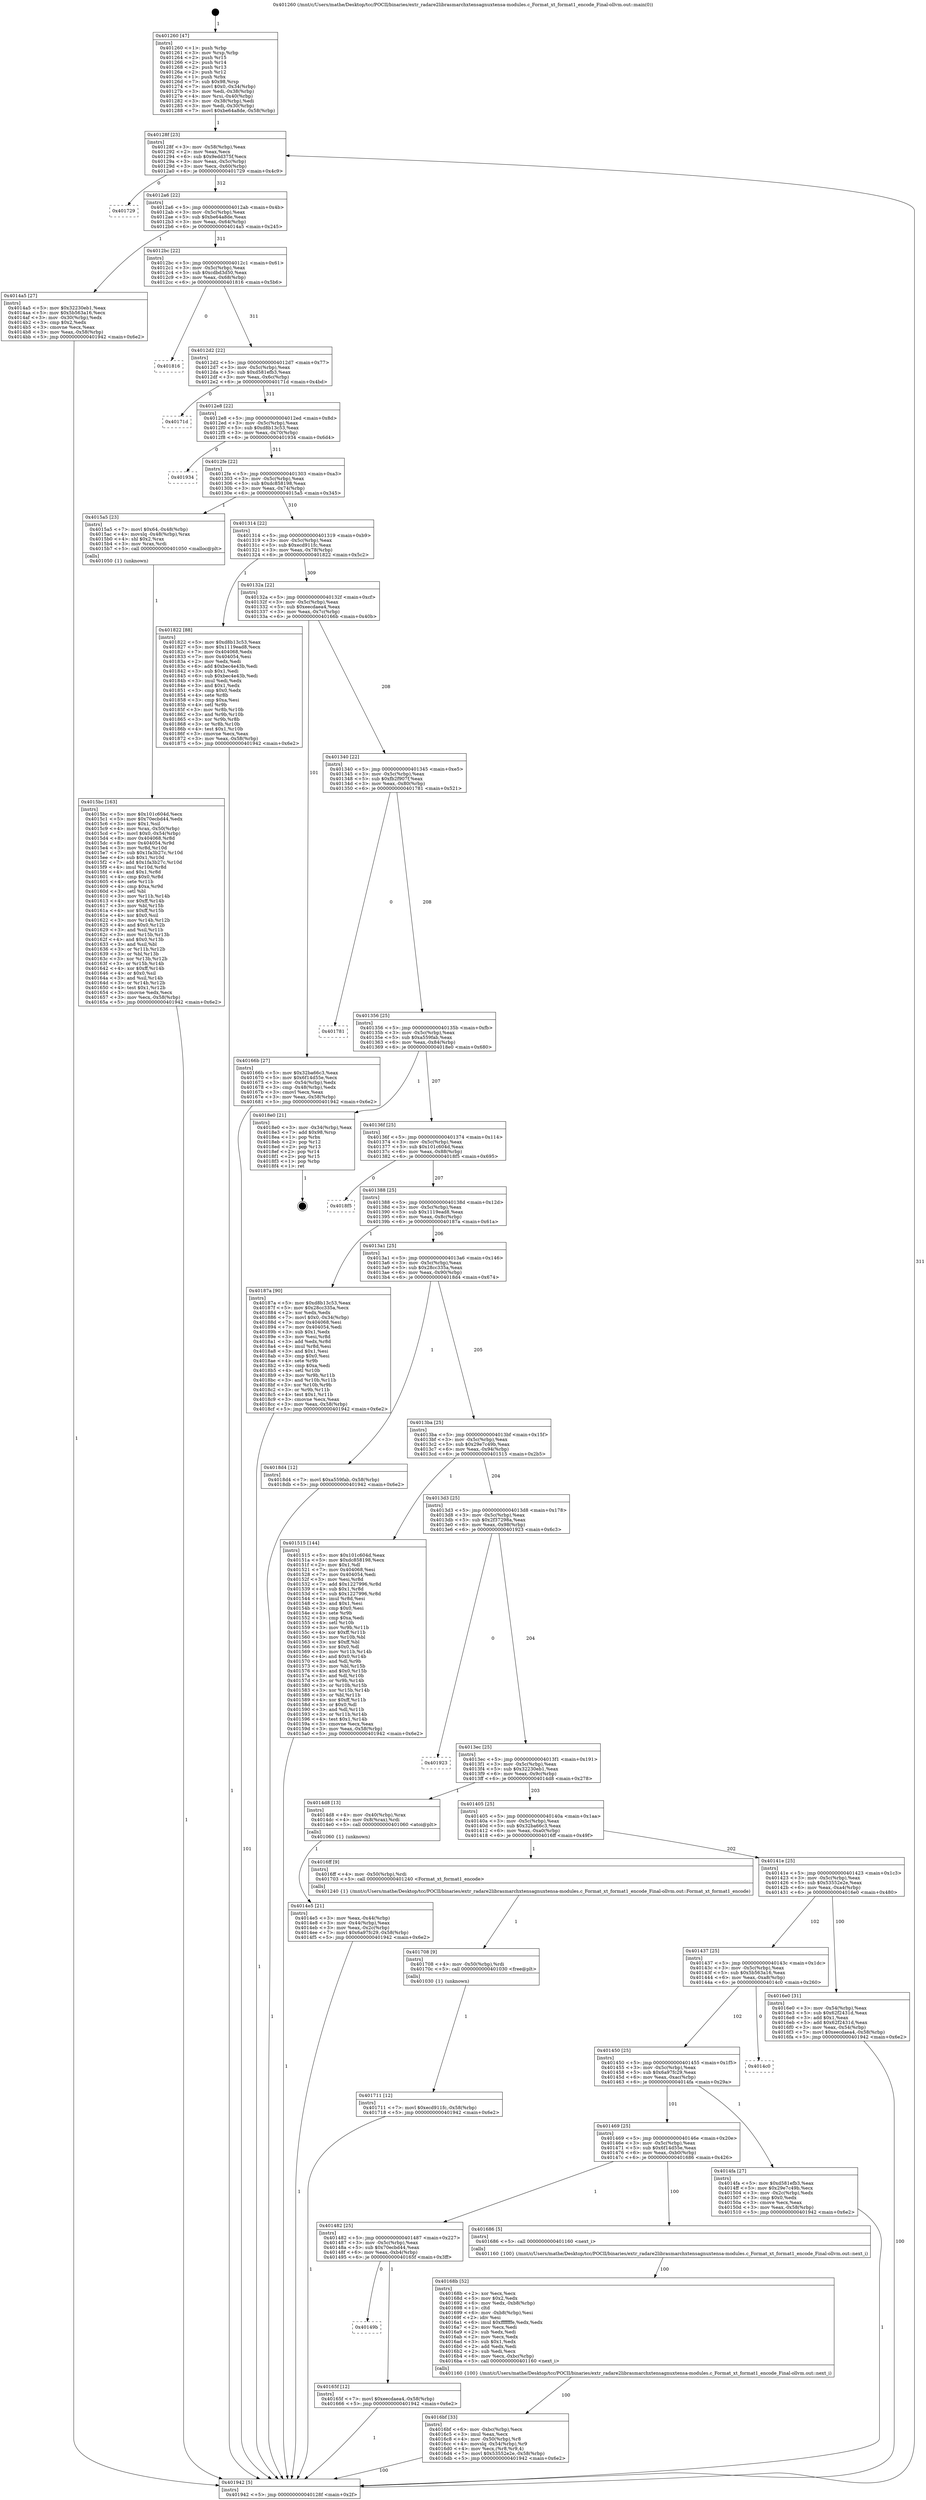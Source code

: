 digraph "0x401260" {
  label = "0x401260 (/mnt/c/Users/mathe/Desktop/tcc/POCII/binaries/extr_radare2librasmarchxtensagnuxtensa-modules.c_Format_xt_format1_encode_Final-ollvm.out::main(0))"
  labelloc = "t"
  node[shape=record]

  Entry [label="",width=0.3,height=0.3,shape=circle,fillcolor=black,style=filled]
  "0x40128f" [label="{
     0x40128f [23]\l
     | [instrs]\l
     &nbsp;&nbsp;0x40128f \<+3\>: mov -0x58(%rbp),%eax\l
     &nbsp;&nbsp;0x401292 \<+2\>: mov %eax,%ecx\l
     &nbsp;&nbsp;0x401294 \<+6\>: sub $0x9edd375f,%ecx\l
     &nbsp;&nbsp;0x40129a \<+3\>: mov %eax,-0x5c(%rbp)\l
     &nbsp;&nbsp;0x40129d \<+3\>: mov %ecx,-0x60(%rbp)\l
     &nbsp;&nbsp;0x4012a0 \<+6\>: je 0000000000401729 \<main+0x4c9\>\l
  }"]
  "0x401729" [label="{
     0x401729\l
  }", style=dashed]
  "0x4012a6" [label="{
     0x4012a6 [22]\l
     | [instrs]\l
     &nbsp;&nbsp;0x4012a6 \<+5\>: jmp 00000000004012ab \<main+0x4b\>\l
     &nbsp;&nbsp;0x4012ab \<+3\>: mov -0x5c(%rbp),%eax\l
     &nbsp;&nbsp;0x4012ae \<+5\>: sub $0xbe64a8de,%eax\l
     &nbsp;&nbsp;0x4012b3 \<+3\>: mov %eax,-0x64(%rbp)\l
     &nbsp;&nbsp;0x4012b6 \<+6\>: je 00000000004014a5 \<main+0x245\>\l
  }"]
  Exit [label="",width=0.3,height=0.3,shape=circle,fillcolor=black,style=filled,peripheries=2]
  "0x4014a5" [label="{
     0x4014a5 [27]\l
     | [instrs]\l
     &nbsp;&nbsp;0x4014a5 \<+5\>: mov $0x32230eb1,%eax\l
     &nbsp;&nbsp;0x4014aa \<+5\>: mov $0x5b563a16,%ecx\l
     &nbsp;&nbsp;0x4014af \<+3\>: mov -0x30(%rbp),%edx\l
     &nbsp;&nbsp;0x4014b2 \<+3\>: cmp $0x2,%edx\l
     &nbsp;&nbsp;0x4014b5 \<+3\>: cmovne %ecx,%eax\l
     &nbsp;&nbsp;0x4014b8 \<+3\>: mov %eax,-0x58(%rbp)\l
     &nbsp;&nbsp;0x4014bb \<+5\>: jmp 0000000000401942 \<main+0x6e2\>\l
  }"]
  "0x4012bc" [label="{
     0x4012bc [22]\l
     | [instrs]\l
     &nbsp;&nbsp;0x4012bc \<+5\>: jmp 00000000004012c1 \<main+0x61\>\l
     &nbsp;&nbsp;0x4012c1 \<+3\>: mov -0x5c(%rbp),%eax\l
     &nbsp;&nbsp;0x4012c4 \<+5\>: sub $0xcdbd3d50,%eax\l
     &nbsp;&nbsp;0x4012c9 \<+3\>: mov %eax,-0x68(%rbp)\l
     &nbsp;&nbsp;0x4012cc \<+6\>: je 0000000000401816 \<main+0x5b6\>\l
  }"]
  "0x401942" [label="{
     0x401942 [5]\l
     | [instrs]\l
     &nbsp;&nbsp;0x401942 \<+5\>: jmp 000000000040128f \<main+0x2f\>\l
  }"]
  "0x401260" [label="{
     0x401260 [47]\l
     | [instrs]\l
     &nbsp;&nbsp;0x401260 \<+1\>: push %rbp\l
     &nbsp;&nbsp;0x401261 \<+3\>: mov %rsp,%rbp\l
     &nbsp;&nbsp;0x401264 \<+2\>: push %r15\l
     &nbsp;&nbsp;0x401266 \<+2\>: push %r14\l
     &nbsp;&nbsp;0x401268 \<+2\>: push %r13\l
     &nbsp;&nbsp;0x40126a \<+2\>: push %r12\l
     &nbsp;&nbsp;0x40126c \<+1\>: push %rbx\l
     &nbsp;&nbsp;0x40126d \<+7\>: sub $0x98,%rsp\l
     &nbsp;&nbsp;0x401274 \<+7\>: movl $0x0,-0x34(%rbp)\l
     &nbsp;&nbsp;0x40127b \<+3\>: mov %edi,-0x38(%rbp)\l
     &nbsp;&nbsp;0x40127e \<+4\>: mov %rsi,-0x40(%rbp)\l
     &nbsp;&nbsp;0x401282 \<+3\>: mov -0x38(%rbp),%edi\l
     &nbsp;&nbsp;0x401285 \<+3\>: mov %edi,-0x30(%rbp)\l
     &nbsp;&nbsp;0x401288 \<+7\>: movl $0xbe64a8de,-0x58(%rbp)\l
  }"]
  "0x401711" [label="{
     0x401711 [12]\l
     | [instrs]\l
     &nbsp;&nbsp;0x401711 \<+7\>: movl $0xecd911fc,-0x58(%rbp)\l
     &nbsp;&nbsp;0x401718 \<+5\>: jmp 0000000000401942 \<main+0x6e2\>\l
  }"]
  "0x401816" [label="{
     0x401816\l
  }", style=dashed]
  "0x4012d2" [label="{
     0x4012d2 [22]\l
     | [instrs]\l
     &nbsp;&nbsp;0x4012d2 \<+5\>: jmp 00000000004012d7 \<main+0x77\>\l
     &nbsp;&nbsp;0x4012d7 \<+3\>: mov -0x5c(%rbp),%eax\l
     &nbsp;&nbsp;0x4012da \<+5\>: sub $0xd581efb3,%eax\l
     &nbsp;&nbsp;0x4012df \<+3\>: mov %eax,-0x6c(%rbp)\l
     &nbsp;&nbsp;0x4012e2 \<+6\>: je 000000000040171d \<main+0x4bd\>\l
  }"]
  "0x401708" [label="{
     0x401708 [9]\l
     | [instrs]\l
     &nbsp;&nbsp;0x401708 \<+4\>: mov -0x50(%rbp),%rdi\l
     &nbsp;&nbsp;0x40170c \<+5\>: call 0000000000401030 \<free@plt\>\l
     | [calls]\l
     &nbsp;&nbsp;0x401030 \{1\} (unknown)\l
  }"]
  "0x40171d" [label="{
     0x40171d\l
  }", style=dashed]
  "0x4012e8" [label="{
     0x4012e8 [22]\l
     | [instrs]\l
     &nbsp;&nbsp;0x4012e8 \<+5\>: jmp 00000000004012ed \<main+0x8d\>\l
     &nbsp;&nbsp;0x4012ed \<+3\>: mov -0x5c(%rbp),%eax\l
     &nbsp;&nbsp;0x4012f0 \<+5\>: sub $0xd8b13c53,%eax\l
     &nbsp;&nbsp;0x4012f5 \<+3\>: mov %eax,-0x70(%rbp)\l
     &nbsp;&nbsp;0x4012f8 \<+6\>: je 0000000000401934 \<main+0x6d4\>\l
  }"]
  "0x4016bf" [label="{
     0x4016bf [33]\l
     | [instrs]\l
     &nbsp;&nbsp;0x4016bf \<+6\>: mov -0xbc(%rbp),%ecx\l
     &nbsp;&nbsp;0x4016c5 \<+3\>: imul %eax,%ecx\l
     &nbsp;&nbsp;0x4016c8 \<+4\>: mov -0x50(%rbp),%r8\l
     &nbsp;&nbsp;0x4016cc \<+4\>: movslq -0x54(%rbp),%r9\l
     &nbsp;&nbsp;0x4016d0 \<+4\>: mov %ecx,(%r8,%r9,4)\l
     &nbsp;&nbsp;0x4016d4 \<+7\>: movl $0x53552e2e,-0x58(%rbp)\l
     &nbsp;&nbsp;0x4016db \<+5\>: jmp 0000000000401942 \<main+0x6e2\>\l
  }"]
  "0x401934" [label="{
     0x401934\l
  }", style=dashed]
  "0x4012fe" [label="{
     0x4012fe [22]\l
     | [instrs]\l
     &nbsp;&nbsp;0x4012fe \<+5\>: jmp 0000000000401303 \<main+0xa3\>\l
     &nbsp;&nbsp;0x401303 \<+3\>: mov -0x5c(%rbp),%eax\l
     &nbsp;&nbsp;0x401306 \<+5\>: sub $0xdc858198,%eax\l
     &nbsp;&nbsp;0x40130b \<+3\>: mov %eax,-0x74(%rbp)\l
     &nbsp;&nbsp;0x40130e \<+6\>: je 00000000004015a5 \<main+0x345\>\l
  }"]
  "0x40168b" [label="{
     0x40168b [52]\l
     | [instrs]\l
     &nbsp;&nbsp;0x40168b \<+2\>: xor %ecx,%ecx\l
     &nbsp;&nbsp;0x40168d \<+5\>: mov $0x2,%edx\l
     &nbsp;&nbsp;0x401692 \<+6\>: mov %edx,-0xb8(%rbp)\l
     &nbsp;&nbsp;0x401698 \<+1\>: cltd\l
     &nbsp;&nbsp;0x401699 \<+6\>: mov -0xb8(%rbp),%esi\l
     &nbsp;&nbsp;0x40169f \<+2\>: idiv %esi\l
     &nbsp;&nbsp;0x4016a1 \<+6\>: imul $0xfffffffe,%edx,%edx\l
     &nbsp;&nbsp;0x4016a7 \<+2\>: mov %ecx,%edi\l
     &nbsp;&nbsp;0x4016a9 \<+2\>: sub %edx,%edi\l
     &nbsp;&nbsp;0x4016ab \<+2\>: mov %ecx,%edx\l
     &nbsp;&nbsp;0x4016ad \<+3\>: sub $0x1,%edx\l
     &nbsp;&nbsp;0x4016b0 \<+2\>: add %edx,%edi\l
     &nbsp;&nbsp;0x4016b2 \<+2\>: sub %edi,%ecx\l
     &nbsp;&nbsp;0x4016b4 \<+6\>: mov %ecx,-0xbc(%rbp)\l
     &nbsp;&nbsp;0x4016ba \<+5\>: call 0000000000401160 \<next_i\>\l
     | [calls]\l
     &nbsp;&nbsp;0x401160 \{100\} (/mnt/c/Users/mathe/Desktop/tcc/POCII/binaries/extr_radare2librasmarchxtensagnuxtensa-modules.c_Format_xt_format1_encode_Final-ollvm.out::next_i)\l
  }"]
  "0x4015a5" [label="{
     0x4015a5 [23]\l
     | [instrs]\l
     &nbsp;&nbsp;0x4015a5 \<+7\>: movl $0x64,-0x48(%rbp)\l
     &nbsp;&nbsp;0x4015ac \<+4\>: movslq -0x48(%rbp),%rax\l
     &nbsp;&nbsp;0x4015b0 \<+4\>: shl $0x2,%rax\l
     &nbsp;&nbsp;0x4015b4 \<+3\>: mov %rax,%rdi\l
     &nbsp;&nbsp;0x4015b7 \<+5\>: call 0000000000401050 \<malloc@plt\>\l
     | [calls]\l
     &nbsp;&nbsp;0x401050 \{1\} (unknown)\l
  }"]
  "0x401314" [label="{
     0x401314 [22]\l
     | [instrs]\l
     &nbsp;&nbsp;0x401314 \<+5\>: jmp 0000000000401319 \<main+0xb9\>\l
     &nbsp;&nbsp;0x401319 \<+3\>: mov -0x5c(%rbp),%eax\l
     &nbsp;&nbsp;0x40131c \<+5\>: sub $0xecd911fc,%eax\l
     &nbsp;&nbsp;0x401321 \<+3\>: mov %eax,-0x78(%rbp)\l
     &nbsp;&nbsp;0x401324 \<+6\>: je 0000000000401822 \<main+0x5c2\>\l
  }"]
  "0x40149b" [label="{
     0x40149b\l
  }", style=dashed]
  "0x401822" [label="{
     0x401822 [88]\l
     | [instrs]\l
     &nbsp;&nbsp;0x401822 \<+5\>: mov $0xd8b13c53,%eax\l
     &nbsp;&nbsp;0x401827 \<+5\>: mov $0x1119ead8,%ecx\l
     &nbsp;&nbsp;0x40182c \<+7\>: mov 0x404068,%edx\l
     &nbsp;&nbsp;0x401833 \<+7\>: mov 0x404054,%esi\l
     &nbsp;&nbsp;0x40183a \<+2\>: mov %edx,%edi\l
     &nbsp;&nbsp;0x40183c \<+6\>: add $0xbec4e43b,%edi\l
     &nbsp;&nbsp;0x401842 \<+3\>: sub $0x1,%edi\l
     &nbsp;&nbsp;0x401845 \<+6\>: sub $0xbec4e43b,%edi\l
     &nbsp;&nbsp;0x40184b \<+3\>: imul %edi,%edx\l
     &nbsp;&nbsp;0x40184e \<+3\>: and $0x1,%edx\l
     &nbsp;&nbsp;0x401851 \<+3\>: cmp $0x0,%edx\l
     &nbsp;&nbsp;0x401854 \<+4\>: sete %r8b\l
     &nbsp;&nbsp;0x401858 \<+3\>: cmp $0xa,%esi\l
     &nbsp;&nbsp;0x40185b \<+4\>: setl %r9b\l
     &nbsp;&nbsp;0x40185f \<+3\>: mov %r8b,%r10b\l
     &nbsp;&nbsp;0x401862 \<+3\>: and %r9b,%r10b\l
     &nbsp;&nbsp;0x401865 \<+3\>: xor %r9b,%r8b\l
     &nbsp;&nbsp;0x401868 \<+3\>: or %r8b,%r10b\l
     &nbsp;&nbsp;0x40186b \<+4\>: test $0x1,%r10b\l
     &nbsp;&nbsp;0x40186f \<+3\>: cmovne %ecx,%eax\l
     &nbsp;&nbsp;0x401872 \<+3\>: mov %eax,-0x58(%rbp)\l
     &nbsp;&nbsp;0x401875 \<+5\>: jmp 0000000000401942 \<main+0x6e2\>\l
  }"]
  "0x40132a" [label="{
     0x40132a [22]\l
     | [instrs]\l
     &nbsp;&nbsp;0x40132a \<+5\>: jmp 000000000040132f \<main+0xcf\>\l
     &nbsp;&nbsp;0x40132f \<+3\>: mov -0x5c(%rbp),%eax\l
     &nbsp;&nbsp;0x401332 \<+5\>: sub $0xeecdaea4,%eax\l
     &nbsp;&nbsp;0x401337 \<+3\>: mov %eax,-0x7c(%rbp)\l
     &nbsp;&nbsp;0x40133a \<+6\>: je 000000000040166b \<main+0x40b\>\l
  }"]
  "0x40165f" [label="{
     0x40165f [12]\l
     | [instrs]\l
     &nbsp;&nbsp;0x40165f \<+7\>: movl $0xeecdaea4,-0x58(%rbp)\l
     &nbsp;&nbsp;0x401666 \<+5\>: jmp 0000000000401942 \<main+0x6e2\>\l
  }"]
  "0x40166b" [label="{
     0x40166b [27]\l
     | [instrs]\l
     &nbsp;&nbsp;0x40166b \<+5\>: mov $0x32ba66c3,%eax\l
     &nbsp;&nbsp;0x401670 \<+5\>: mov $0x6f14d55e,%ecx\l
     &nbsp;&nbsp;0x401675 \<+3\>: mov -0x54(%rbp),%edx\l
     &nbsp;&nbsp;0x401678 \<+3\>: cmp -0x48(%rbp),%edx\l
     &nbsp;&nbsp;0x40167b \<+3\>: cmovl %ecx,%eax\l
     &nbsp;&nbsp;0x40167e \<+3\>: mov %eax,-0x58(%rbp)\l
     &nbsp;&nbsp;0x401681 \<+5\>: jmp 0000000000401942 \<main+0x6e2\>\l
  }"]
  "0x401340" [label="{
     0x401340 [22]\l
     | [instrs]\l
     &nbsp;&nbsp;0x401340 \<+5\>: jmp 0000000000401345 \<main+0xe5\>\l
     &nbsp;&nbsp;0x401345 \<+3\>: mov -0x5c(%rbp),%eax\l
     &nbsp;&nbsp;0x401348 \<+5\>: sub $0xfb2f907f,%eax\l
     &nbsp;&nbsp;0x40134d \<+3\>: mov %eax,-0x80(%rbp)\l
     &nbsp;&nbsp;0x401350 \<+6\>: je 0000000000401781 \<main+0x521\>\l
  }"]
  "0x401482" [label="{
     0x401482 [25]\l
     | [instrs]\l
     &nbsp;&nbsp;0x401482 \<+5\>: jmp 0000000000401487 \<main+0x227\>\l
     &nbsp;&nbsp;0x401487 \<+3\>: mov -0x5c(%rbp),%eax\l
     &nbsp;&nbsp;0x40148a \<+5\>: sub $0x70ecbd44,%eax\l
     &nbsp;&nbsp;0x40148f \<+6\>: mov %eax,-0xb4(%rbp)\l
     &nbsp;&nbsp;0x401495 \<+6\>: je 000000000040165f \<main+0x3ff\>\l
  }"]
  "0x401781" [label="{
     0x401781\l
  }", style=dashed]
  "0x401356" [label="{
     0x401356 [25]\l
     | [instrs]\l
     &nbsp;&nbsp;0x401356 \<+5\>: jmp 000000000040135b \<main+0xfb\>\l
     &nbsp;&nbsp;0x40135b \<+3\>: mov -0x5c(%rbp),%eax\l
     &nbsp;&nbsp;0x40135e \<+5\>: sub $0xa559fab,%eax\l
     &nbsp;&nbsp;0x401363 \<+6\>: mov %eax,-0x84(%rbp)\l
     &nbsp;&nbsp;0x401369 \<+6\>: je 00000000004018e0 \<main+0x680\>\l
  }"]
  "0x401686" [label="{
     0x401686 [5]\l
     | [instrs]\l
     &nbsp;&nbsp;0x401686 \<+5\>: call 0000000000401160 \<next_i\>\l
     | [calls]\l
     &nbsp;&nbsp;0x401160 \{100\} (/mnt/c/Users/mathe/Desktop/tcc/POCII/binaries/extr_radare2librasmarchxtensagnuxtensa-modules.c_Format_xt_format1_encode_Final-ollvm.out::next_i)\l
  }"]
  "0x4018e0" [label="{
     0x4018e0 [21]\l
     | [instrs]\l
     &nbsp;&nbsp;0x4018e0 \<+3\>: mov -0x34(%rbp),%eax\l
     &nbsp;&nbsp;0x4018e3 \<+7\>: add $0x98,%rsp\l
     &nbsp;&nbsp;0x4018ea \<+1\>: pop %rbx\l
     &nbsp;&nbsp;0x4018eb \<+2\>: pop %r12\l
     &nbsp;&nbsp;0x4018ed \<+2\>: pop %r13\l
     &nbsp;&nbsp;0x4018ef \<+2\>: pop %r14\l
     &nbsp;&nbsp;0x4018f1 \<+2\>: pop %r15\l
     &nbsp;&nbsp;0x4018f3 \<+1\>: pop %rbp\l
     &nbsp;&nbsp;0x4018f4 \<+1\>: ret\l
  }"]
  "0x40136f" [label="{
     0x40136f [25]\l
     | [instrs]\l
     &nbsp;&nbsp;0x40136f \<+5\>: jmp 0000000000401374 \<main+0x114\>\l
     &nbsp;&nbsp;0x401374 \<+3\>: mov -0x5c(%rbp),%eax\l
     &nbsp;&nbsp;0x401377 \<+5\>: sub $0x101c604d,%eax\l
     &nbsp;&nbsp;0x40137c \<+6\>: mov %eax,-0x88(%rbp)\l
     &nbsp;&nbsp;0x401382 \<+6\>: je 00000000004018f5 \<main+0x695\>\l
  }"]
  "0x4015bc" [label="{
     0x4015bc [163]\l
     | [instrs]\l
     &nbsp;&nbsp;0x4015bc \<+5\>: mov $0x101c604d,%ecx\l
     &nbsp;&nbsp;0x4015c1 \<+5\>: mov $0x70ecbd44,%edx\l
     &nbsp;&nbsp;0x4015c6 \<+3\>: mov $0x1,%sil\l
     &nbsp;&nbsp;0x4015c9 \<+4\>: mov %rax,-0x50(%rbp)\l
     &nbsp;&nbsp;0x4015cd \<+7\>: movl $0x0,-0x54(%rbp)\l
     &nbsp;&nbsp;0x4015d4 \<+8\>: mov 0x404068,%r8d\l
     &nbsp;&nbsp;0x4015dc \<+8\>: mov 0x404054,%r9d\l
     &nbsp;&nbsp;0x4015e4 \<+3\>: mov %r8d,%r10d\l
     &nbsp;&nbsp;0x4015e7 \<+7\>: sub $0x1fa3b27c,%r10d\l
     &nbsp;&nbsp;0x4015ee \<+4\>: sub $0x1,%r10d\l
     &nbsp;&nbsp;0x4015f2 \<+7\>: add $0x1fa3b27c,%r10d\l
     &nbsp;&nbsp;0x4015f9 \<+4\>: imul %r10d,%r8d\l
     &nbsp;&nbsp;0x4015fd \<+4\>: and $0x1,%r8d\l
     &nbsp;&nbsp;0x401601 \<+4\>: cmp $0x0,%r8d\l
     &nbsp;&nbsp;0x401605 \<+4\>: sete %r11b\l
     &nbsp;&nbsp;0x401609 \<+4\>: cmp $0xa,%r9d\l
     &nbsp;&nbsp;0x40160d \<+3\>: setl %bl\l
     &nbsp;&nbsp;0x401610 \<+3\>: mov %r11b,%r14b\l
     &nbsp;&nbsp;0x401613 \<+4\>: xor $0xff,%r14b\l
     &nbsp;&nbsp;0x401617 \<+3\>: mov %bl,%r15b\l
     &nbsp;&nbsp;0x40161a \<+4\>: xor $0xff,%r15b\l
     &nbsp;&nbsp;0x40161e \<+4\>: xor $0x0,%sil\l
     &nbsp;&nbsp;0x401622 \<+3\>: mov %r14b,%r12b\l
     &nbsp;&nbsp;0x401625 \<+4\>: and $0x0,%r12b\l
     &nbsp;&nbsp;0x401629 \<+3\>: and %sil,%r11b\l
     &nbsp;&nbsp;0x40162c \<+3\>: mov %r15b,%r13b\l
     &nbsp;&nbsp;0x40162f \<+4\>: and $0x0,%r13b\l
     &nbsp;&nbsp;0x401633 \<+3\>: and %sil,%bl\l
     &nbsp;&nbsp;0x401636 \<+3\>: or %r11b,%r12b\l
     &nbsp;&nbsp;0x401639 \<+3\>: or %bl,%r13b\l
     &nbsp;&nbsp;0x40163c \<+3\>: xor %r13b,%r12b\l
     &nbsp;&nbsp;0x40163f \<+3\>: or %r15b,%r14b\l
     &nbsp;&nbsp;0x401642 \<+4\>: xor $0xff,%r14b\l
     &nbsp;&nbsp;0x401646 \<+4\>: or $0x0,%sil\l
     &nbsp;&nbsp;0x40164a \<+3\>: and %sil,%r14b\l
     &nbsp;&nbsp;0x40164d \<+3\>: or %r14b,%r12b\l
     &nbsp;&nbsp;0x401650 \<+4\>: test $0x1,%r12b\l
     &nbsp;&nbsp;0x401654 \<+3\>: cmovne %edx,%ecx\l
     &nbsp;&nbsp;0x401657 \<+3\>: mov %ecx,-0x58(%rbp)\l
     &nbsp;&nbsp;0x40165a \<+5\>: jmp 0000000000401942 \<main+0x6e2\>\l
  }"]
  "0x4018f5" [label="{
     0x4018f5\l
  }", style=dashed]
  "0x401388" [label="{
     0x401388 [25]\l
     | [instrs]\l
     &nbsp;&nbsp;0x401388 \<+5\>: jmp 000000000040138d \<main+0x12d\>\l
     &nbsp;&nbsp;0x40138d \<+3\>: mov -0x5c(%rbp),%eax\l
     &nbsp;&nbsp;0x401390 \<+5\>: sub $0x1119ead8,%eax\l
     &nbsp;&nbsp;0x401395 \<+6\>: mov %eax,-0x8c(%rbp)\l
     &nbsp;&nbsp;0x40139b \<+6\>: je 000000000040187a \<main+0x61a\>\l
  }"]
  "0x401469" [label="{
     0x401469 [25]\l
     | [instrs]\l
     &nbsp;&nbsp;0x401469 \<+5\>: jmp 000000000040146e \<main+0x20e\>\l
     &nbsp;&nbsp;0x40146e \<+3\>: mov -0x5c(%rbp),%eax\l
     &nbsp;&nbsp;0x401471 \<+5\>: sub $0x6f14d55e,%eax\l
     &nbsp;&nbsp;0x401476 \<+6\>: mov %eax,-0xb0(%rbp)\l
     &nbsp;&nbsp;0x40147c \<+6\>: je 0000000000401686 \<main+0x426\>\l
  }"]
  "0x40187a" [label="{
     0x40187a [90]\l
     | [instrs]\l
     &nbsp;&nbsp;0x40187a \<+5\>: mov $0xd8b13c53,%eax\l
     &nbsp;&nbsp;0x40187f \<+5\>: mov $0x28cc335a,%ecx\l
     &nbsp;&nbsp;0x401884 \<+2\>: xor %edx,%edx\l
     &nbsp;&nbsp;0x401886 \<+7\>: movl $0x0,-0x34(%rbp)\l
     &nbsp;&nbsp;0x40188d \<+7\>: mov 0x404068,%esi\l
     &nbsp;&nbsp;0x401894 \<+7\>: mov 0x404054,%edi\l
     &nbsp;&nbsp;0x40189b \<+3\>: sub $0x1,%edx\l
     &nbsp;&nbsp;0x40189e \<+3\>: mov %esi,%r8d\l
     &nbsp;&nbsp;0x4018a1 \<+3\>: add %edx,%r8d\l
     &nbsp;&nbsp;0x4018a4 \<+4\>: imul %r8d,%esi\l
     &nbsp;&nbsp;0x4018a8 \<+3\>: and $0x1,%esi\l
     &nbsp;&nbsp;0x4018ab \<+3\>: cmp $0x0,%esi\l
     &nbsp;&nbsp;0x4018ae \<+4\>: sete %r9b\l
     &nbsp;&nbsp;0x4018b2 \<+3\>: cmp $0xa,%edi\l
     &nbsp;&nbsp;0x4018b5 \<+4\>: setl %r10b\l
     &nbsp;&nbsp;0x4018b9 \<+3\>: mov %r9b,%r11b\l
     &nbsp;&nbsp;0x4018bc \<+3\>: and %r10b,%r11b\l
     &nbsp;&nbsp;0x4018bf \<+3\>: xor %r10b,%r9b\l
     &nbsp;&nbsp;0x4018c2 \<+3\>: or %r9b,%r11b\l
     &nbsp;&nbsp;0x4018c5 \<+4\>: test $0x1,%r11b\l
     &nbsp;&nbsp;0x4018c9 \<+3\>: cmovne %ecx,%eax\l
     &nbsp;&nbsp;0x4018cc \<+3\>: mov %eax,-0x58(%rbp)\l
     &nbsp;&nbsp;0x4018cf \<+5\>: jmp 0000000000401942 \<main+0x6e2\>\l
  }"]
  "0x4013a1" [label="{
     0x4013a1 [25]\l
     | [instrs]\l
     &nbsp;&nbsp;0x4013a1 \<+5\>: jmp 00000000004013a6 \<main+0x146\>\l
     &nbsp;&nbsp;0x4013a6 \<+3\>: mov -0x5c(%rbp),%eax\l
     &nbsp;&nbsp;0x4013a9 \<+5\>: sub $0x28cc335a,%eax\l
     &nbsp;&nbsp;0x4013ae \<+6\>: mov %eax,-0x90(%rbp)\l
     &nbsp;&nbsp;0x4013b4 \<+6\>: je 00000000004018d4 \<main+0x674\>\l
  }"]
  "0x4014fa" [label="{
     0x4014fa [27]\l
     | [instrs]\l
     &nbsp;&nbsp;0x4014fa \<+5\>: mov $0xd581efb3,%eax\l
     &nbsp;&nbsp;0x4014ff \<+5\>: mov $0x29e7c49b,%ecx\l
     &nbsp;&nbsp;0x401504 \<+3\>: mov -0x2c(%rbp),%edx\l
     &nbsp;&nbsp;0x401507 \<+3\>: cmp $0x0,%edx\l
     &nbsp;&nbsp;0x40150a \<+3\>: cmove %ecx,%eax\l
     &nbsp;&nbsp;0x40150d \<+3\>: mov %eax,-0x58(%rbp)\l
     &nbsp;&nbsp;0x401510 \<+5\>: jmp 0000000000401942 \<main+0x6e2\>\l
  }"]
  "0x4018d4" [label="{
     0x4018d4 [12]\l
     | [instrs]\l
     &nbsp;&nbsp;0x4018d4 \<+7\>: movl $0xa559fab,-0x58(%rbp)\l
     &nbsp;&nbsp;0x4018db \<+5\>: jmp 0000000000401942 \<main+0x6e2\>\l
  }"]
  "0x4013ba" [label="{
     0x4013ba [25]\l
     | [instrs]\l
     &nbsp;&nbsp;0x4013ba \<+5\>: jmp 00000000004013bf \<main+0x15f\>\l
     &nbsp;&nbsp;0x4013bf \<+3\>: mov -0x5c(%rbp),%eax\l
     &nbsp;&nbsp;0x4013c2 \<+5\>: sub $0x29e7c49b,%eax\l
     &nbsp;&nbsp;0x4013c7 \<+6\>: mov %eax,-0x94(%rbp)\l
     &nbsp;&nbsp;0x4013cd \<+6\>: je 0000000000401515 \<main+0x2b5\>\l
  }"]
  "0x401450" [label="{
     0x401450 [25]\l
     | [instrs]\l
     &nbsp;&nbsp;0x401450 \<+5\>: jmp 0000000000401455 \<main+0x1f5\>\l
     &nbsp;&nbsp;0x401455 \<+3\>: mov -0x5c(%rbp),%eax\l
     &nbsp;&nbsp;0x401458 \<+5\>: sub $0x6a97fc29,%eax\l
     &nbsp;&nbsp;0x40145d \<+6\>: mov %eax,-0xac(%rbp)\l
     &nbsp;&nbsp;0x401463 \<+6\>: je 00000000004014fa \<main+0x29a\>\l
  }"]
  "0x401515" [label="{
     0x401515 [144]\l
     | [instrs]\l
     &nbsp;&nbsp;0x401515 \<+5\>: mov $0x101c604d,%eax\l
     &nbsp;&nbsp;0x40151a \<+5\>: mov $0xdc858198,%ecx\l
     &nbsp;&nbsp;0x40151f \<+2\>: mov $0x1,%dl\l
     &nbsp;&nbsp;0x401521 \<+7\>: mov 0x404068,%esi\l
     &nbsp;&nbsp;0x401528 \<+7\>: mov 0x404054,%edi\l
     &nbsp;&nbsp;0x40152f \<+3\>: mov %esi,%r8d\l
     &nbsp;&nbsp;0x401532 \<+7\>: add $0x1227996,%r8d\l
     &nbsp;&nbsp;0x401539 \<+4\>: sub $0x1,%r8d\l
     &nbsp;&nbsp;0x40153d \<+7\>: sub $0x1227996,%r8d\l
     &nbsp;&nbsp;0x401544 \<+4\>: imul %r8d,%esi\l
     &nbsp;&nbsp;0x401548 \<+3\>: and $0x1,%esi\l
     &nbsp;&nbsp;0x40154b \<+3\>: cmp $0x0,%esi\l
     &nbsp;&nbsp;0x40154e \<+4\>: sete %r9b\l
     &nbsp;&nbsp;0x401552 \<+3\>: cmp $0xa,%edi\l
     &nbsp;&nbsp;0x401555 \<+4\>: setl %r10b\l
     &nbsp;&nbsp;0x401559 \<+3\>: mov %r9b,%r11b\l
     &nbsp;&nbsp;0x40155c \<+4\>: xor $0xff,%r11b\l
     &nbsp;&nbsp;0x401560 \<+3\>: mov %r10b,%bl\l
     &nbsp;&nbsp;0x401563 \<+3\>: xor $0xff,%bl\l
     &nbsp;&nbsp;0x401566 \<+3\>: xor $0x0,%dl\l
     &nbsp;&nbsp;0x401569 \<+3\>: mov %r11b,%r14b\l
     &nbsp;&nbsp;0x40156c \<+4\>: and $0x0,%r14b\l
     &nbsp;&nbsp;0x401570 \<+3\>: and %dl,%r9b\l
     &nbsp;&nbsp;0x401573 \<+3\>: mov %bl,%r15b\l
     &nbsp;&nbsp;0x401576 \<+4\>: and $0x0,%r15b\l
     &nbsp;&nbsp;0x40157a \<+3\>: and %dl,%r10b\l
     &nbsp;&nbsp;0x40157d \<+3\>: or %r9b,%r14b\l
     &nbsp;&nbsp;0x401580 \<+3\>: or %r10b,%r15b\l
     &nbsp;&nbsp;0x401583 \<+3\>: xor %r15b,%r14b\l
     &nbsp;&nbsp;0x401586 \<+3\>: or %bl,%r11b\l
     &nbsp;&nbsp;0x401589 \<+4\>: xor $0xff,%r11b\l
     &nbsp;&nbsp;0x40158d \<+3\>: or $0x0,%dl\l
     &nbsp;&nbsp;0x401590 \<+3\>: and %dl,%r11b\l
     &nbsp;&nbsp;0x401593 \<+3\>: or %r11b,%r14b\l
     &nbsp;&nbsp;0x401596 \<+4\>: test $0x1,%r14b\l
     &nbsp;&nbsp;0x40159a \<+3\>: cmovne %ecx,%eax\l
     &nbsp;&nbsp;0x40159d \<+3\>: mov %eax,-0x58(%rbp)\l
     &nbsp;&nbsp;0x4015a0 \<+5\>: jmp 0000000000401942 \<main+0x6e2\>\l
  }"]
  "0x4013d3" [label="{
     0x4013d3 [25]\l
     | [instrs]\l
     &nbsp;&nbsp;0x4013d3 \<+5\>: jmp 00000000004013d8 \<main+0x178\>\l
     &nbsp;&nbsp;0x4013d8 \<+3\>: mov -0x5c(%rbp),%eax\l
     &nbsp;&nbsp;0x4013db \<+5\>: sub $0x2f37298a,%eax\l
     &nbsp;&nbsp;0x4013e0 \<+6\>: mov %eax,-0x98(%rbp)\l
     &nbsp;&nbsp;0x4013e6 \<+6\>: je 0000000000401923 \<main+0x6c3\>\l
  }"]
  "0x4014c0" [label="{
     0x4014c0\l
  }", style=dashed]
  "0x401923" [label="{
     0x401923\l
  }", style=dashed]
  "0x4013ec" [label="{
     0x4013ec [25]\l
     | [instrs]\l
     &nbsp;&nbsp;0x4013ec \<+5\>: jmp 00000000004013f1 \<main+0x191\>\l
     &nbsp;&nbsp;0x4013f1 \<+3\>: mov -0x5c(%rbp),%eax\l
     &nbsp;&nbsp;0x4013f4 \<+5\>: sub $0x32230eb1,%eax\l
     &nbsp;&nbsp;0x4013f9 \<+6\>: mov %eax,-0x9c(%rbp)\l
     &nbsp;&nbsp;0x4013ff \<+6\>: je 00000000004014d8 \<main+0x278\>\l
  }"]
  "0x401437" [label="{
     0x401437 [25]\l
     | [instrs]\l
     &nbsp;&nbsp;0x401437 \<+5\>: jmp 000000000040143c \<main+0x1dc\>\l
     &nbsp;&nbsp;0x40143c \<+3\>: mov -0x5c(%rbp),%eax\l
     &nbsp;&nbsp;0x40143f \<+5\>: sub $0x5b563a16,%eax\l
     &nbsp;&nbsp;0x401444 \<+6\>: mov %eax,-0xa8(%rbp)\l
     &nbsp;&nbsp;0x40144a \<+6\>: je 00000000004014c0 \<main+0x260\>\l
  }"]
  "0x4014d8" [label="{
     0x4014d8 [13]\l
     | [instrs]\l
     &nbsp;&nbsp;0x4014d8 \<+4\>: mov -0x40(%rbp),%rax\l
     &nbsp;&nbsp;0x4014dc \<+4\>: mov 0x8(%rax),%rdi\l
     &nbsp;&nbsp;0x4014e0 \<+5\>: call 0000000000401060 \<atoi@plt\>\l
     | [calls]\l
     &nbsp;&nbsp;0x401060 \{1\} (unknown)\l
  }"]
  "0x401405" [label="{
     0x401405 [25]\l
     | [instrs]\l
     &nbsp;&nbsp;0x401405 \<+5\>: jmp 000000000040140a \<main+0x1aa\>\l
     &nbsp;&nbsp;0x40140a \<+3\>: mov -0x5c(%rbp),%eax\l
     &nbsp;&nbsp;0x40140d \<+5\>: sub $0x32ba66c3,%eax\l
     &nbsp;&nbsp;0x401412 \<+6\>: mov %eax,-0xa0(%rbp)\l
     &nbsp;&nbsp;0x401418 \<+6\>: je 00000000004016ff \<main+0x49f\>\l
  }"]
  "0x4014e5" [label="{
     0x4014e5 [21]\l
     | [instrs]\l
     &nbsp;&nbsp;0x4014e5 \<+3\>: mov %eax,-0x44(%rbp)\l
     &nbsp;&nbsp;0x4014e8 \<+3\>: mov -0x44(%rbp),%eax\l
     &nbsp;&nbsp;0x4014eb \<+3\>: mov %eax,-0x2c(%rbp)\l
     &nbsp;&nbsp;0x4014ee \<+7\>: movl $0x6a97fc29,-0x58(%rbp)\l
     &nbsp;&nbsp;0x4014f5 \<+5\>: jmp 0000000000401942 \<main+0x6e2\>\l
  }"]
  "0x4016e0" [label="{
     0x4016e0 [31]\l
     | [instrs]\l
     &nbsp;&nbsp;0x4016e0 \<+3\>: mov -0x54(%rbp),%eax\l
     &nbsp;&nbsp;0x4016e3 \<+5\>: sub $0x62f2431d,%eax\l
     &nbsp;&nbsp;0x4016e8 \<+3\>: add $0x1,%eax\l
     &nbsp;&nbsp;0x4016eb \<+5\>: add $0x62f2431d,%eax\l
     &nbsp;&nbsp;0x4016f0 \<+3\>: mov %eax,-0x54(%rbp)\l
     &nbsp;&nbsp;0x4016f3 \<+7\>: movl $0xeecdaea4,-0x58(%rbp)\l
     &nbsp;&nbsp;0x4016fa \<+5\>: jmp 0000000000401942 \<main+0x6e2\>\l
  }"]
  "0x4016ff" [label="{
     0x4016ff [9]\l
     | [instrs]\l
     &nbsp;&nbsp;0x4016ff \<+4\>: mov -0x50(%rbp),%rdi\l
     &nbsp;&nbsp;0x401703 \<+5\>: call 0000000000401240 \<Format_xt_format1_encode\>\l
     | [calls]\l
     &nbsp;&nbsp;0x401240 \{1\} (/mnt/c/Users/mathe/Desktop/tcc/POCII/binaries/extr_radare2librasmarchxtensagnuxtensa-modules.c_Format_xt_format1_encode_Final-ollvm.out::Format_xt_format1_encode)\l
  }"]
  "0x40141e" [label="{
     0x40141e [25]\l
     | [instrs]\l
     &nbsp;&nbsp;0x40141e \<+5\>: jmp 0000000000401423 \<main+0x1c3\>\l
     &nbsp;&nbsp;0x401423 \<+3\>: mov -0x5c(%rbp),%eax\l
     &nbsp;&nbsp;0x401426 \<+5\>: sub $0x53552e2e,%eax\l
     &nbsp;&nbsp;0x40142b \<+6\>: mov %eax,-0xa4(%rbp)\l
     &nbsp;&nbsp;0x401431 \<+6\>: je 00000000004016e0 \<main+0x480\>\l
  }"]
  Entry -> "0x401260" [label=" 1"]
  "0x40128f" -> "0x401729" [label=" 0"]
  "0x40128f" -> "0x4012a6" [label=" 312"]
  "0x4018e0" -> Exit [label=" 1"]
  "0x4012a6" -> "0x4014a5" [label=" 1"]
  "0x4012a6" -> "0x4012bc" [label=" 311"]
  "0x4014a5" -> "0x401942" [label=" 1"]
  "0x401260" -> "0x40128f" [label=" 1"]
  "0x401942" -> "0x40128f" [label=" 311"]
  "0x4018d4" -> "0x401942" [label=" 1"]
  "0x4012bc" -> "0x401816" [label=" 0"]
  "0x4012bc" -> "0x4012d2" [label=" 311"]
  "0x40187a" -> "0x401942" [label=" 1"]
  "0x4012d2" -> "0x40171d" [label=" 0"]
  "0x4012d2" -> "0x4012e8" [label=" 311"]
  "0x401822" -> "0x401942" [label=" 1"]
  "0x4012e8" -> "0x401934" [label=" 0"]
  "0x4012e8" -> "0x4012fe" [label=" 311"]
  "0x401711" -> "0x401942" [label=" 1"]
  "0x4012fe" -> "0x4015a5" [label=" 1"]
  "0x4012fe" -> "0x401314" [label=" 310"]
  "0x401708" -> "0x401711" [label=" 1"]
  "0x401314" -> "0x401822" [label=" 1"]
  "0x401314" -> "0x40132a" [label=" 309"]
  "0x4016ff" -> "0x401708" [label=" 1"]
  "0x40132a" -> "0x40166b" [label=" 101"]
  "0x40132a" -> "0x401340" [label=" 208"]
  "0x4016e0" -> "0x401942" [label=" 100"]
  "0x401340" -> "0x401781" [label=" 0"]
  "0x401340" -> "0x401356" [label=" 208"]
  "0x40168b" -> "0x4016bf" [label=" 100"]
  "0x401356" -> "0x4018e0" [label=" 1"]
  "0x401356" -> "0x40136f" [label=" 207"]
  "0x401686" -> "0x40168b" [label=" 100"]
  "0x40136f" -> "0x4018f5" [label=" 0"]
  "0x40136f" -> "0x401388" [label=" 207"]
  "0x40165f" -> "0x401942" [label=" 1"]
  "0x401388" -> "0x40187a" [label=" 1"]
  "0x401388" -> "0x4013a1" [label=" 206"]
  "0x401482" -> "0x40149b" [label=" 0"]
  "0x4013a1" -> "0x4018d4" [label=" 1"]
  "0x4013a1" -> "0x4013ba" [label=" 205"]
  "0x401482" -> "0x40165f" [label=" 1"]
  "0x4013ba" -> "0x401515" [label=" 1"]
  "0x4013ba" -> "0x4013d3" [label=" 204"]
  "0x401469" -> "0x401482" [label=" 1"]
  "0x4013d3" -> "0x401923" [label=" 0"]
  "0x4013d3" -> "0x4013ec" [label=" 204"]
  "0x401469" -> "0x401686" [label=" 100"]
  "0x4013ec" -> "0x4014d8" [label=" 1"]
  "0x4013ec" -> "0x401405" [label=" 203"]
  "0x4014d8" -> "0x4014e5" [label=" 1"]
  "0x4014e5" -> "0x401942" [label=" 1"]
  "0x4015bc" -> "0x401942" [label=" 1"]
  "0x401405" -> "0x4016ff" [label=" 1"]
  "0x401405" -> "0x40141e" [label=" 202"]
  "0x4015a5" -> "0x4015bc" [label=" 1"]
  "0x40141e" -> "0x4016e0" [label=" 100"]
  "0x40141e" -> "0x401437" [label=" 102"]
  "0x40166b" -> "0x401942" [label=" 101"]
  "0x401437" -> "0x4014c0" [label=" 0"]
  "0x401437" -> "0x401450" [label=" 102"]
  "0x4016bf" -> "0x401942" [label=" 100"]
  "0x401450" -> "0x4014fa" [label=" 1"]
  "0x401450" -> "0x401469" [label=" 101"]
  "0x4014fa" -> "0x401942" [label=" 1"]
  "0x401515" -> "0x401942" [label=" 1"]
}
